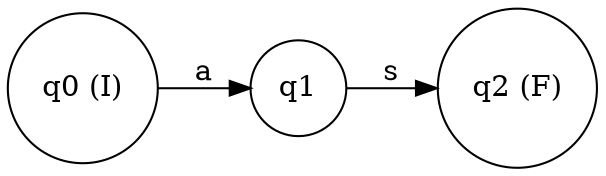 digraph finite_state_machine {
rankdir=LR;
node [shape = circle];
q0 [label="q0 (I)"];
q1 [label="q1"];
q2 [label="q2 (F)"];
q0 -> q1 [label="a"];
q1 -> q2 [label="s"];
}